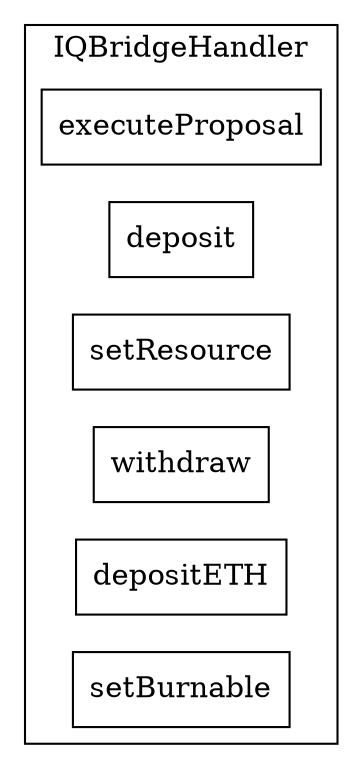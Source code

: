 strict digraph {
rankdir="LR"
node [shape=box]
subgraph cluster_54_IQBridgeHandler {
label = "IQBridgeHandler"
"54_executeProposal" [label="executeProposal"]
"54_deposit" [label="deposit"]
"54_setResource" [label="setResource"]
"54_withdraw" [label="withdraw"]
"54_depositETH" [label="depositETH"]
"54_setBurnable" [label="setBurnable"]
}subgraph cluster_solidity {
label = "[Solidity]"
}
}